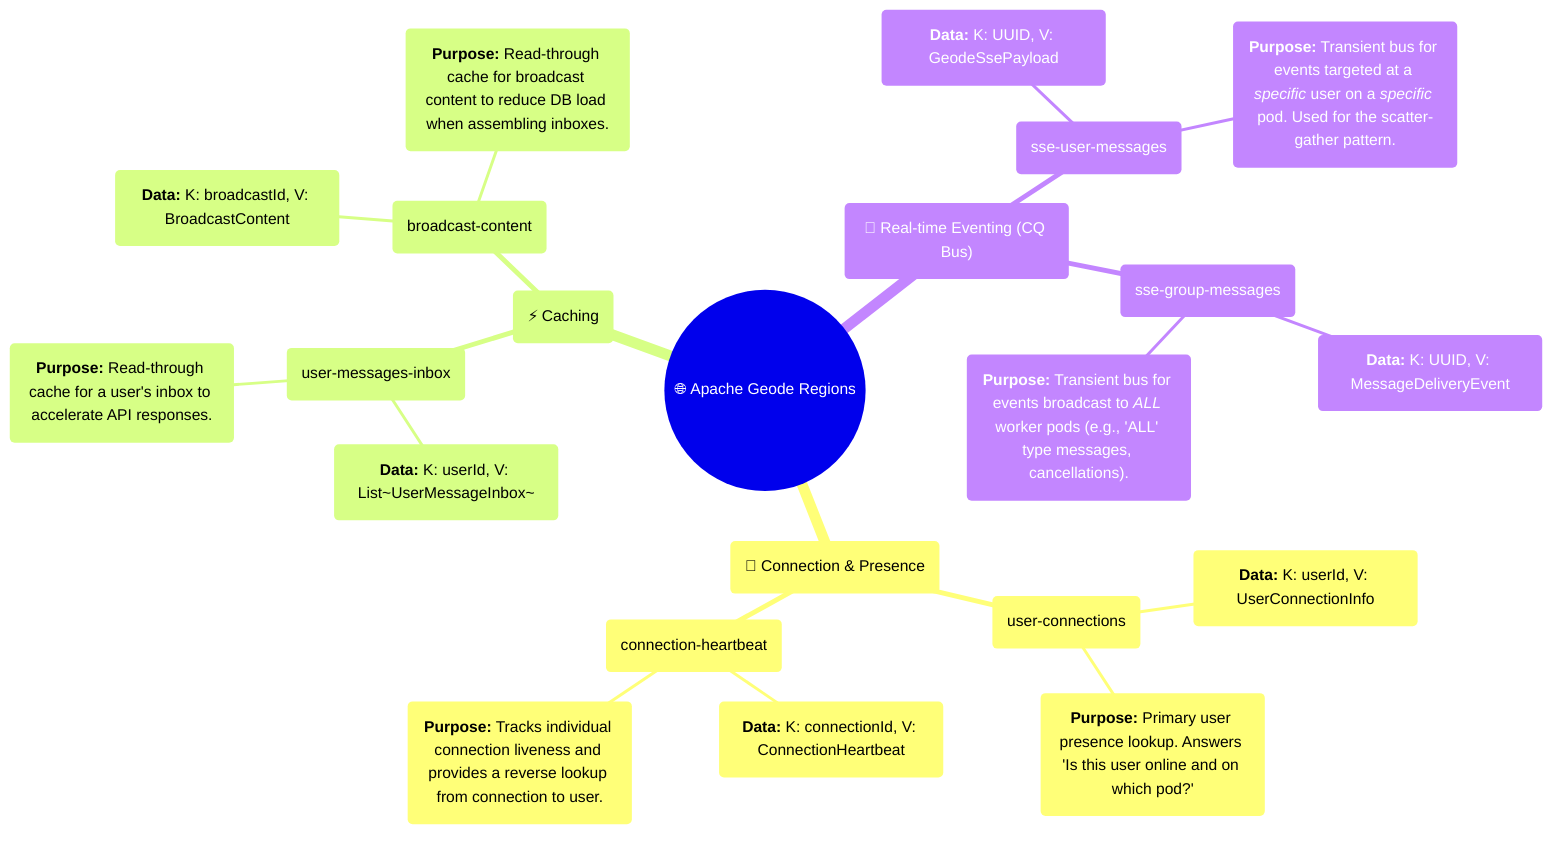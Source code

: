 mindmap
  root(("🌐 Apache Geode Regions"))
    ("👤 Connection & Presence")
      ("user-connections")
        ("<b>Data:</b> K: userId, V: UserConnectionInfo")
        ("<b>Purpose:</b> Primary user presence lookup. Answers 'Is this user online and on which pod?'")
      ("connection-heartbeat")
        ("<b>Data:</b> K: connectionId, V: ConnectionHeartbeat")
        ("<b>Purpose:</b> Tracks individual connection liveness and provides a reverse lookup from connection to user.")

    ("⚡ Caching")
      ("user-messages-inbox")
        ("<b>Data:</b> K: userId, V: List~UserMessageInbox~")
        ("<b>Purpose:</b> Read-through cache for a user's inbox to accelerate API responses.")
      ("broadcast-content")
        ("<b>Data:</b> K: broadcastId, V: BroadcastContent")
        ("<b>Purpose:</b> Read-through cache for broadcast content to reduce DB load when assembling inboxes.")

    ("🚀 Real-time Eventing (CQ Bus)")
      ("sse-user-messages")
        ("<b>Data:</b> K: UUID, V: GeodeSsePayload")
        ("<b>Purpose:</b> Transient bus for events targeted at a *specific* user on a *specific* pod. Used for the scatter-gather pattern.")
      ("sse-group-messages")
        ("<b>Data:</b> K: UUID, V: MessageDeliveryEvent")
        ("<b>Purpose:</b> Transient bus for events broadcast to *ALL* worker pods (e.g., 'ALL' type messages, cancellations).")